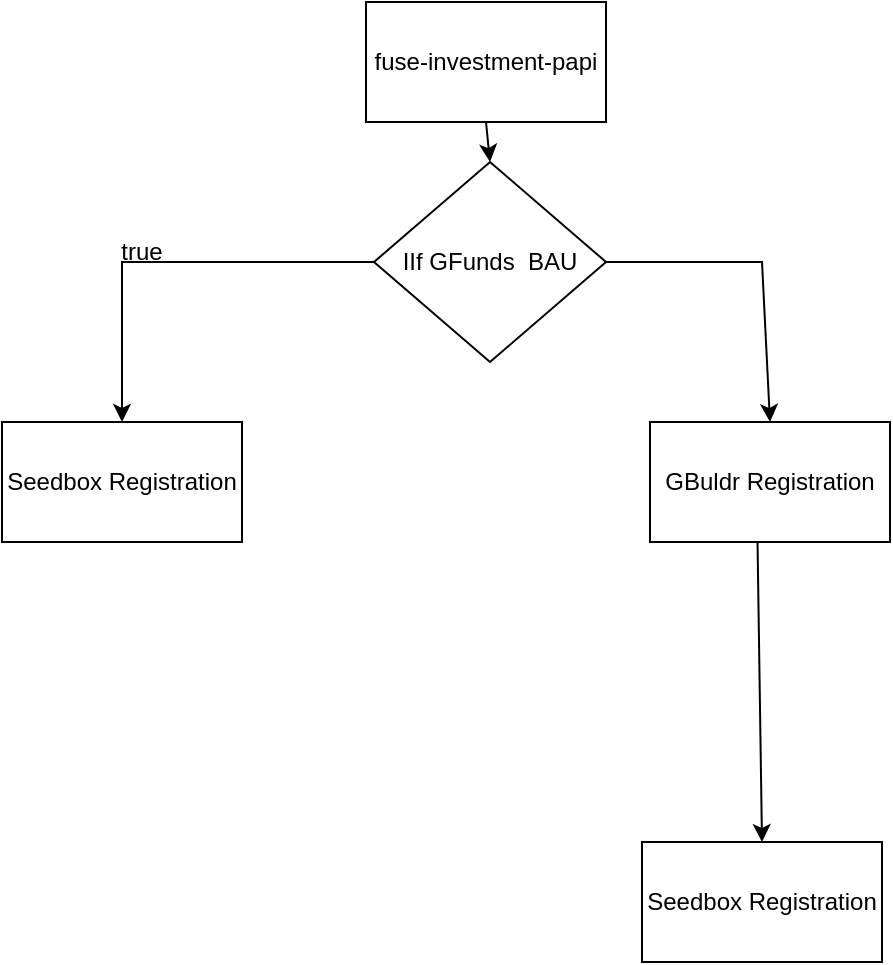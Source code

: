 <mxfile version="21.8.2" type="github">
  <diagram id="C5RBs43oDa-KdzZeNtuy" name="Page-1">
    <mxGraphModel dx="1914" dy="1031" grid="1" gridSize="10" guides="1" tooltips="1" connect="1" arrows="1" fold="1" page="1" pageScale="1" pageWidth="827" pageHeight="1169" math="0" shadow="0">
      <root>
        <mxCell id="WIyWlLk6GJQsqaUBKTNV-0" />
        <mxCell id="WIyWlLk6GJQsqaUBKTNV-1" parent="WIyWlLk6GJQsqaUBKTNV-0" />
        <mxCell id="QbOcXdEsPH3mJJMXnlpL-0" value="fuse-investment-papi" style="rounded=0;whiteSpace=wrap;html=1;" vertex="1" parent="WIyWlLk6GJQsqaUBKTNV-1">
          <mxGeometry x="332" y="50" width="120" height="60" as="geometry" />
        </mxCell>
        <mxCell id="QbOcXdEsPH3mJJMXnlpL-2" value="Seedbox Registration" style="rounded=0;whiteSpace=wrap;html=1;" vertex="1" parent="WIyWlLk6GJQsqaUBKTNV-1">
          <mxGeometry x="150" y="260" width="120" height="60" as="geometry" />
        </mxCell>
        <mxCell id="QbOcXdEsPH3mJJMXnlpL-3" value="GBuldr Registration" style="rounded=0;whiteSpace=wrap;html=1;" vertex="1" parent="WIyWlLk6GJQsqaUBKTNV-1">
          <mxGeometry x="474" y="260" width="120" height="60" as="geometry" />
        </mxCell>
        <mxCell id="QbOcXdEsPH3mJJMXnlpL-5" value="" style="endArrow=classic;html=1;rounded=0;entryX=0.5;entryY=0;entryDx=0;entryDy=0;exitX=1;exitY=0.5;exitDx=0;exitDy=0;" edge="1" parent="WIyWlLk6GJQsqaUBKTNV-1" source="QbOcXdEsPH3mJJMXnlpL-11" target="QbOcXdEsPH3mJJMXnlpL-3">
          <mxGeometry width="50" height="50" relative="1" as="geometry">
            <mxPoint x="500" y="270" as="sourcePoint" />
            <mxPoint x="550" y="220" as="targetPoint" />
            <Array as="points">
              <mxPoint x="530" y="180" />
            </Array>
          </mxGeometry>
        </mxCell>
        <mxCell id="QbOcXdEsPH3mJJMXnlpL-6" value="" style="endArrow=classic;html=1;rounded=0;exitX=0.448;exitY=0.996;exitDx=0;exitDy=0;exitPerimeter=0;entryX=0.5;entryY=0;entryDx=0;entryDy=0;" edge="1" parent="WIyWlLk6GJQsqaUBKTNV-1" source="QbOcXdEsPH3mJJMXnlpL-3" target="QbOcXdEsPH3mJJMXnlpL-7">
          <mxGeometry width="50" height="50" relative="1" as="geometry">
            <mxPoint x="390" y="550" as="sourcePoint" />
            <mxPoint x="528" y="460" as="targetPoint" />
          </mxGeometry>
        </mxCell>
        <mxCell id="QbOcXdEsPH3mJJMXnlpL-7" value="Seedbox Registration" style="rounded=0;whiteSpace=wrap;html=1;" vertex="1" parent="WIyWlLk6GJQsqaUBKTNV-1">
          <mxGeometry x="470" y="470" width="120" height="60" as="geometry" />
        </mxCell>
        <mxCell id="QbOcXdEsPH3mJJMXnlpL-10" value="" style="endArrow=classic;html=1;rounded=0;entryX=0.5;entryY=0;entryDx=0;entryDy=0;" edge="1" parent="WIyWlLk6GJQsqaUBKTNV-1" target="QbOcXdEsPH3mJJMXnlpL-2">
          <mxGeometry width="50" height="50" relative="1" as="geometry">
            <mxPoint x="370" y="180" as="sourcePoint" />
            <mxPoint x="354" y="140" as="targetPoint" />
            <Array as="points">
              <mxPoint x="210" y="180" />
            </Array>
          </mxGeometry>
        </mxCell>
        <mxCell id="QbOcXdEsPH3mJJMXnlpL-11" value="IIf GFunds&amp;nbsp; BAU" style="rhombus;whiteSpace=wrap;html=1;" vertex="1" parent="WIyWlLk6GJQsqaUBKTNV-1">
          <mxGeometry x="336" y="130" width="116" height="100" as="geometry" />
        </mxCell>
        <mxCell id="QbOcXdEsPH3mJJMXnlpL-12" value="" style="endArrow=classic;html=1;rounded=0;entryX=0.5;entryY=0;entryDx=0;entryDy=0;exitX=0.5;exitY=1;exitDx=0;exitDy=0;" edge="1" parent="WIyWlLk6GJQsqaUBKTNV-1" source="QbOcXdEsPH3mJJMXnlpL-0" target="QbOcXdEsPH3mJJMXnlpL-11">
          <mxGeometry width="50" height="50" relative="1" as="geometry">
            <mxPoint x="390" y="550" as="sourcePoint" />
            <mxPoint x="440" y="500" as="targetPoint" />
          </mxGeometry>
        </mxCell>
        <mxCell id="QbOcXdEsPH3mJJMXnlpL-13" value="true" style="text;html=1;strokeColor=none;fillColor=none;align=center;verticalAlign=middle;whiteSpace=wrap;rounded=0;" vertex="1" parent="WIyWlLk6GJQsqaUBKTNV-1">
          <mxGeometry x="190" y="160" width="60" height="30" as="geometry" />
        </mxCell>
      </root>
    </mxGraphModel>
  </diagram>
</mxfile>

